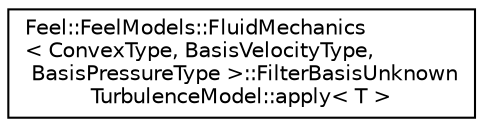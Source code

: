 digraph "Graphical Class Hierarchy"
{
 // LATEX_PDF_SIZE
  edge [fontname="Helvetica",fontsize="10",labelfontname="Helvetica",labelfontsize="10"];
  node [fontname="Helvetica",fontsize="10",shape=record];
  rankdir="LR";
  Node0 [label="Feel::FeelModels::FluidMechanics\l\< ConvexType, BasisVelocityType,\l BasisPressureType \>::FilterBasisUnknown\lTurbulenceModel::apply\< T \>",height=0.2,width=0.4,color="black", fillcolor="white", style="filled",URL="$structFeel_1_1FeelModels_1_1FluidMechanics_1_1FilterBasisUnknownTurbulenceModel_1_1apply.html",tooltip=" "];
}
